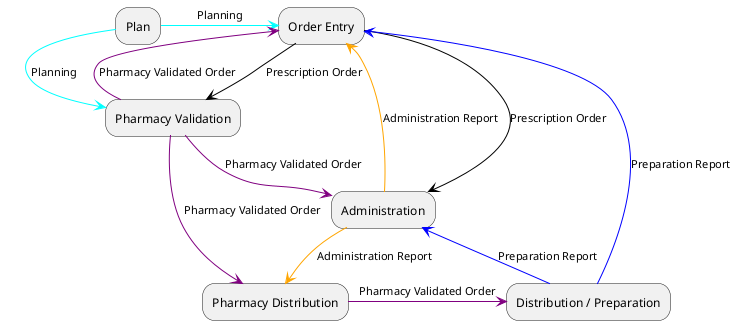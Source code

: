 @startuml

"Plan" -[#cyan]r->[Planning]  "Order Entry"

"Plan" -[#cyan]r->[Planning]  "Pharmacy Validation"

"Order Entry" -[#black]r->[Prescription Order]  "Pharmacy Validation"

"Pharmacy Validation" -[#purple]r->[Pharmacy Validated Order]  "Pharmacy Distribution"

"Pharmacy Distribution" -[#purple]r->[Pharmacy Validated Order]  "Distribution / Preparation"

"Distribution / Preparation" -[#blue]r->[Preparation Report]  "Administration"

"Administration" -[#orange]d->[Administration Report]  "Order Entry"

"Order Entry" -[#black]d->[Prescription Order]  "Administration"

"Pharmacy Validation" -[#purple]d->[Pharmacy Validated Order]  "Order Entry"

"Distribution / Preparation" -[#blue]d->[Preparation Report]  "Order Entry"

"Pharmacy Validation" -[#purple]d->[Pharmacy Validated Order]  "Administration"

"Administration" -[#orange]->[Administration Report]  "Pharmacy Distribution"

@enduml